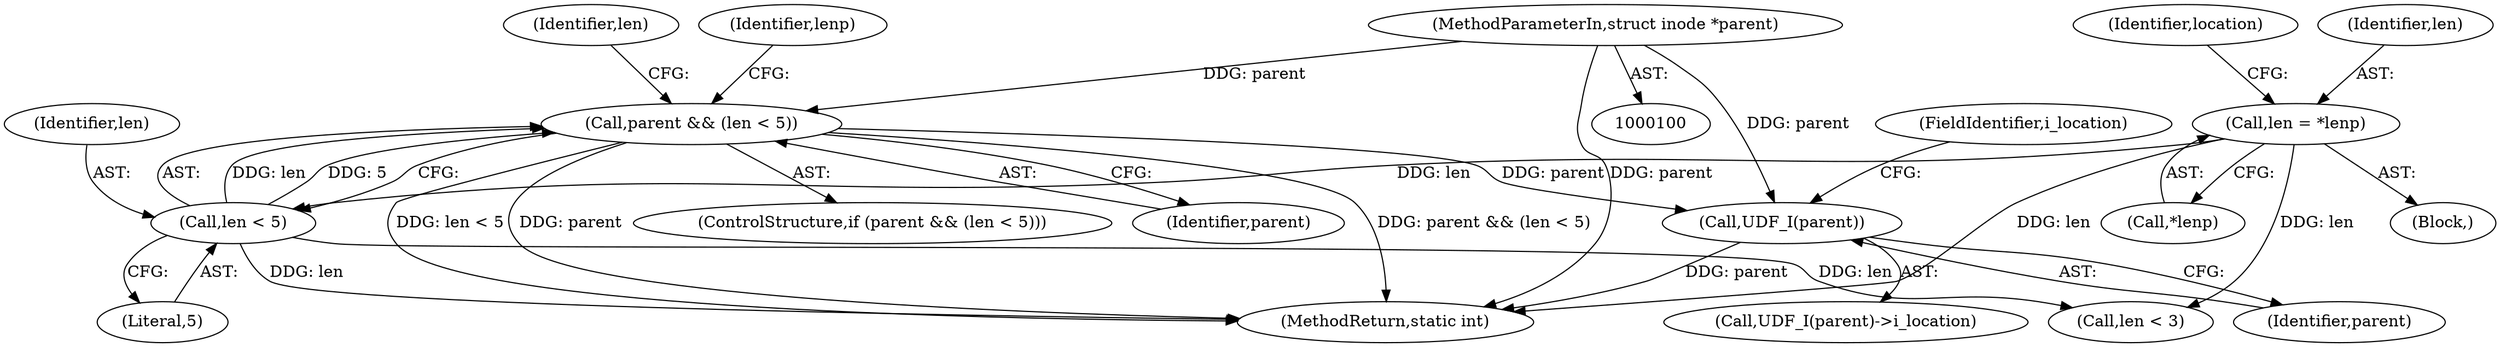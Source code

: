 digraph "0_linux_0143fc5e9f6f5aad4764801015bc8d4b4a278200@pointer" {
"1000129" [label="(Call,parent && (len < 5))"];
"1000104" [label="(MethodParameterIn,struct inode *parent)"];
"1000131" [label="(Call,len < 5)"];
"1000107" [label="(Call,len = *lenp)"];
"1000197" [label="(Call,UDF_I(parent))"];
"1000198" [label="(Identifier,parent)"];
"1000104" [label="(MethodParameterIn,struct inode *parent)"];
"1000129" [label="(Call,parent && (len < 5))"];
"1000128" [label="(ControlStructure,if (parent && (len < 5)))"];
"1000197" [label="(Call,UDF_I(parent))"];
"1000132" [label="(Identifier,len)"];
"1000130" [label="(Identifier,parent)"];
"1000108" [label="(Identifier,len)"];
"1000199" [label="(FieldIdentifier,i_location)"];
"1000109" [label="(Call,*lenp)"];
"1000107" [label="(Call,len = *lenp)"];
"1000236" [label="(MethodReturn,static int)"];
"1000143" [label="(Call,len < 3)"];
"1000196" [label="(Call,UDF_I(parent)->i_location)"];
"1000131" [label="(Call,len < 5)"];
"1000133" [label="(Literal,5)"];
"1000113" [label="(Identifier,location)"];
"1000105" [label="(Block,)"];
"1000144" [label="(Identifier,len)"];
"1000137" [label="(Identifier,lenp)"];
"1000129" -> "1000128"  [label="AST: "];
"1000129" -> "1000130"  [label="CFG: "];
"1000129" -> "1000131"  [label="CFG: "];
"1000130" -> "1000129"  [label="AST: "];
"1000131" -> "1000129"  [label="AST: "];
"1000137" -> "1000129"  [label="CFG: "];
"1000144" -> "1000129"  [label="CFG: "];
"1000129" -> "1000236"  [label="DDG: parent"];
"1000129" -> "1000236"  [label="DDG: parent && (len < 5)"];
"1000129" -> "1000236"  [label="DDG: len < 5"];
"1000104" -> "1000129"  [label="DDG: parent"];
"1000131" -> "1000129"  [label="DDG: len"];
"1000131" -> "1000129"  [label="DDG: 5"];
"1000129" -> "1000197"  [label="DDG: parent"];
"1000104" -> "1000100"  [label="AST: "];
"1000104" -> "1000236"  [label="DDG: parent"];
"1000104" -> "1000197"  [label="DDG: parent"];
"1000131" -> "1000133"  [label="CFG: "];
"1000132" -> "1000131"  [label="AST: "];
"1000133" -> "1000131"  [label="AST: "];
"1000131" -> "1000236"  [label="DDG: len"];
"1000107" -> "1000131"  [label="DDG: len"];
"1000131" -> "1000143"  [label="DDG: len"];
"1000107" -> "1000105"  [label="AST: "];
"1000107" -> "1000109"  [label="CFG: "];
"1000108" -> "1000107"  [label="AST: "];
"1000109" -> "1000107"  [label="AST: "];
"1000113" -> "1000107"  [label="CFG: "];
"1000107" -> "1000236"  [label="DDG: len"];
"1000107" -> "1000143"  [label="DDG: len"];
"1000197" -> "1000196"  [label="AST: "];
"1000197" -> "1000198"  [label="CFG: "];
"1000198" -> "1000197"  [label="AST: "];
"1000199" -> "1000197"  [label="CFG: "];
"1000197" -> "1000236"  [label="DDG: parent"];
}
